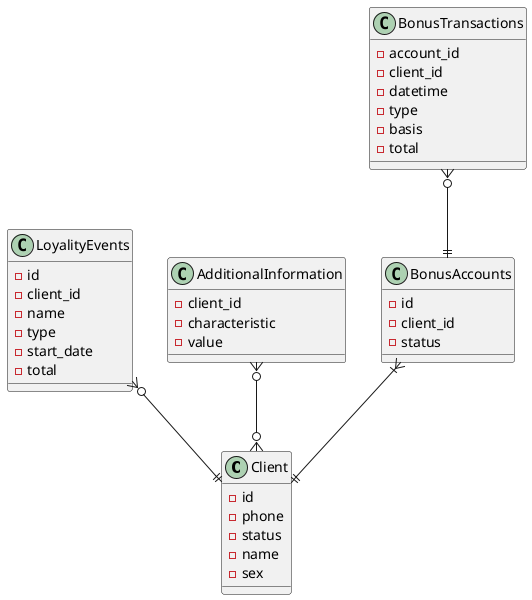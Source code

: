 @startuml er-diagram

class "Client" as Client {
  - id
  - phone
  - status
  - name
  - sex
}

class "LoyalityEvents" as LoyalityEvents {
  - id
  - client_id
  - name
  - type
  - start_date
  - total
}

class "AdditionalInformation" as AdditionalInformation {
  - client_id
  - characteristic
  - value
}

class "BonusAccounts" as BonusAccounts {
  - id
  - client_id
  - status
}

class "BonusTransactions" as BonusTransactions {
  - account_id
  - client_id
  - datetime
  - type
  - basis
  - total
}

BonusAccounts }|--|| Client
BonusTransactions }o--|| BonusAccounts
AdditionalInformation }o--o{ Client
LoyalityEvents }o--|| Client

@enduml